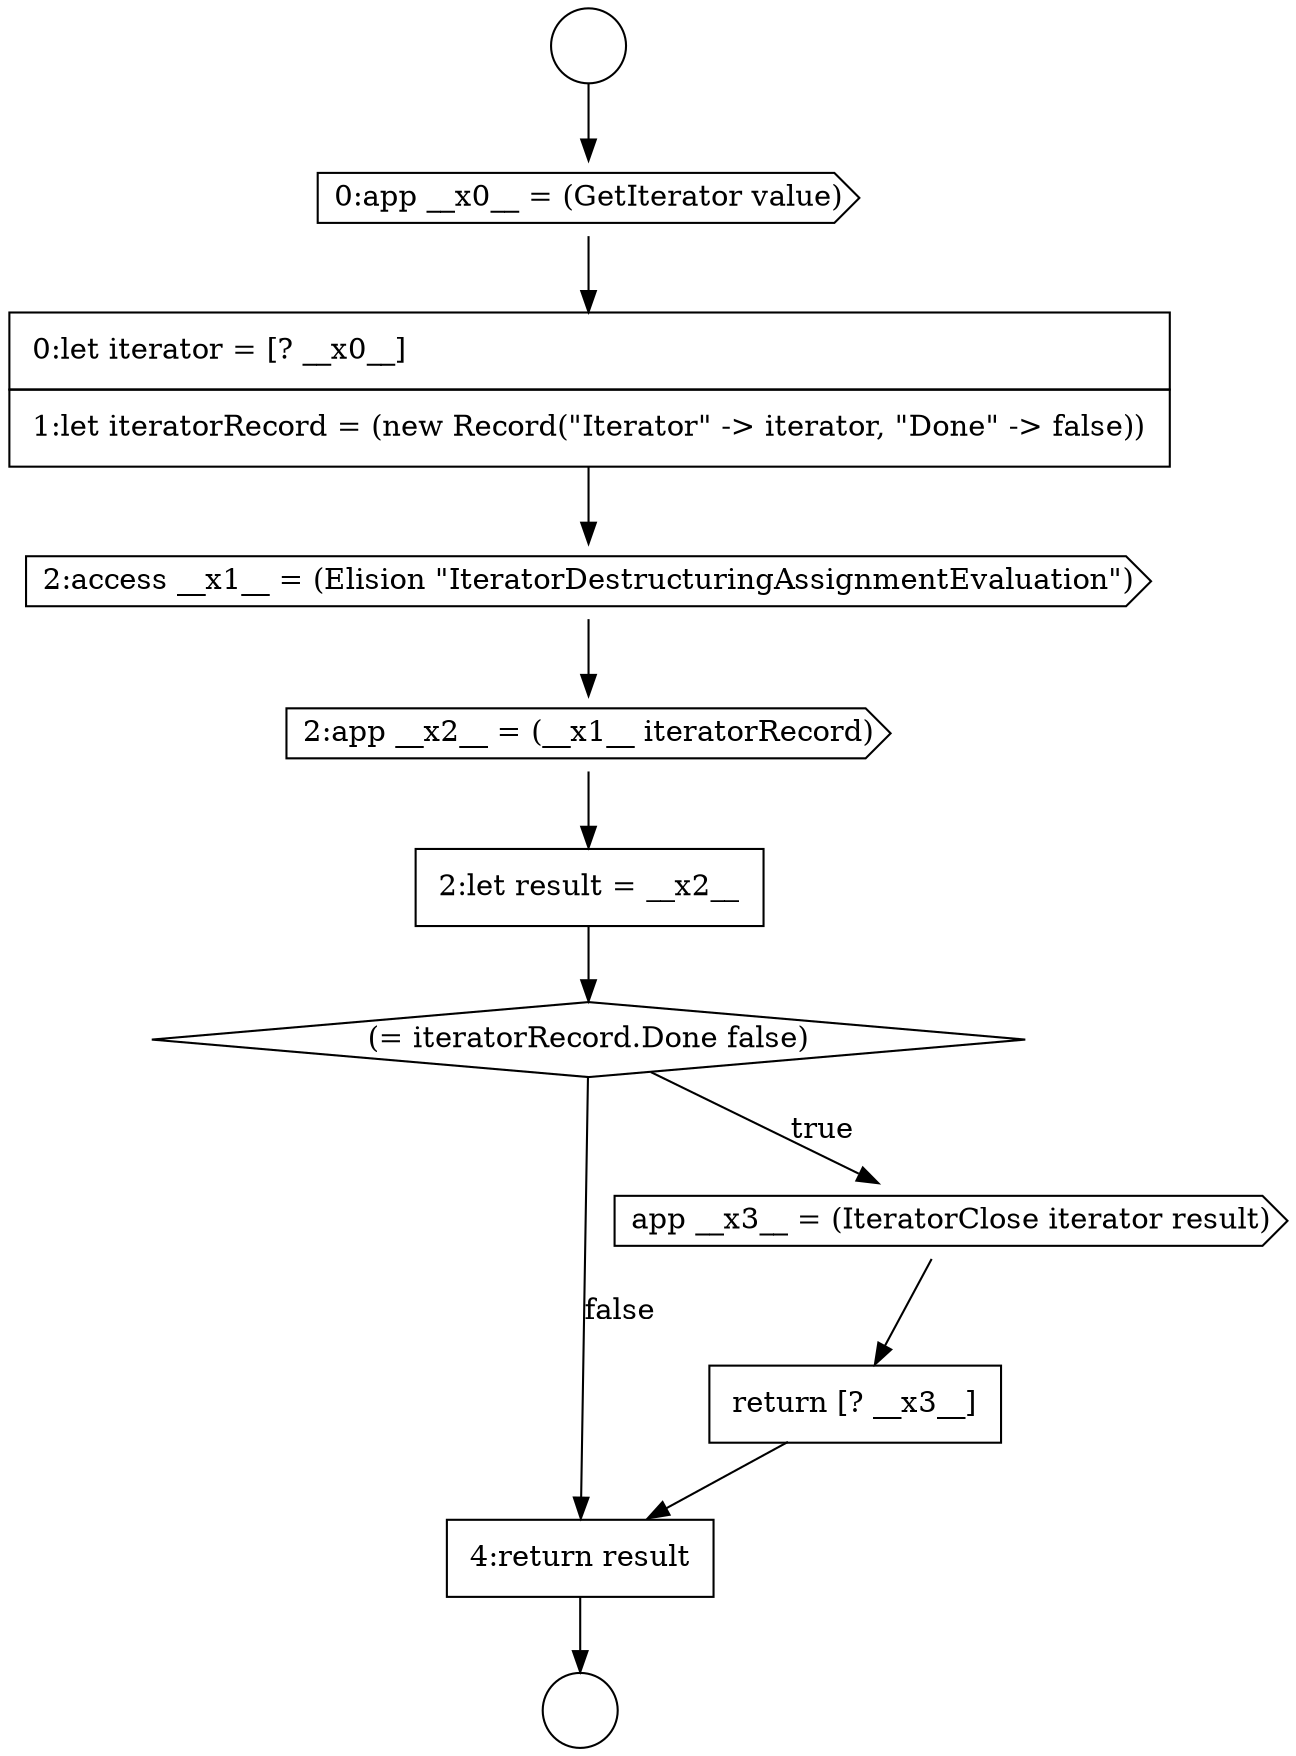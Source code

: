digraph {
  node4951 [shape=none, margin=0, label=<<font color="black">
    <table border="0" cellborder="1" cellspacing="0" cellpadding="10">
      <tr><td align="left">4:return result</td></tr>
    </table>
  </font>> color="black" fillcolor="white" style=filled]
  node4950 [shape=none, margin=0, label=<<font color="black">
    <table border="0" cellborder="1" cellspacing="0" cellpadding="10">
      <tr><td align="left">return [? __x3__]</td></tr>
    </table>
  </font>> color="black" fillcolor="white" style=filled]
  node4949 [shape=cds, label=<<font color="black">app __x3__ = (IteratorClose iterator result)</font>> color="black" fillcolor="white" style=filled]
  node4941 [shape=circle label=" " color="black" fillcolor="white" style=filled]
  node4948 [shape=diamond, label=<<font color="black">(= iteratorRecord.Done false)</font>> color="black" fillcolor="white" style=filled]
  node4947 [shape=none, margin=0, label=<<font color="black">
    <table border="0" cellborder="1" cellspacing="0" cellpadding="10">
      <tr><td align="left">2:let result = __x2__</td></tr>
    </table>
  </font>> color="black" fillcolor="white" style=filled]
  node4942 [shape=circle label=" " color="black" fillcolor="white" style=filled]
  node4943 [shape=cds, label=<<font color="black">0:app __x0__ = (GetIterator value)</font>> color="black" fillcolor="white" style=filled]
  node4946 [shape=cds, label=<<font color="black">2:app __x2__ = (__x1__ iteratorRecord)</font>> color="black" fillcolor="white" style=filled]
  node4945 [shape=cds, label=<<font color="black">2:access __x1__ = (Elision &quot;IteratorDestructuringAssignmentEvaluation&quot;)</font>> color="black" fillcolor="white" style=filled]
  node4944 [shape=none, margin=0, label=<<font color="black">
    <table border="0" cellborder="1" cellspacing="0" cellpadding="10">
      <tr><td align="left">0:let iterator = [? __x0__]</td></tr>
      <tr><td align="left">1:let iteratorRecord = (new Record(&quot;Iterator&quot; -&gt; iterator, &quot;Done&quot; -&gt; false))</td></tr>
    </table>
  </font>> color="black" fillcolor="white" style=filled]
  node4941 -> node4943 [ color="black"]
  node4945 -> node4946 [ color="black"]
  node4943 -> node4944 [ color="black"]
  node4947 -> node4948 [ color="black"]
  node4950 -> node4951 [ color="black"]
  node4944 -> node4945 [ color="black"]
  node4951 -> node4942 [ color="black"]
  node4949 -> node4950 [ color="black"]
  node4948 -> node4949 [label=<<font color="black">true</font>> color="black"]
  node4948 -> node4951 [label=<<font color="black">false</font>> color="black"]
  node4946 -> node4947 [ color="black"]
}

